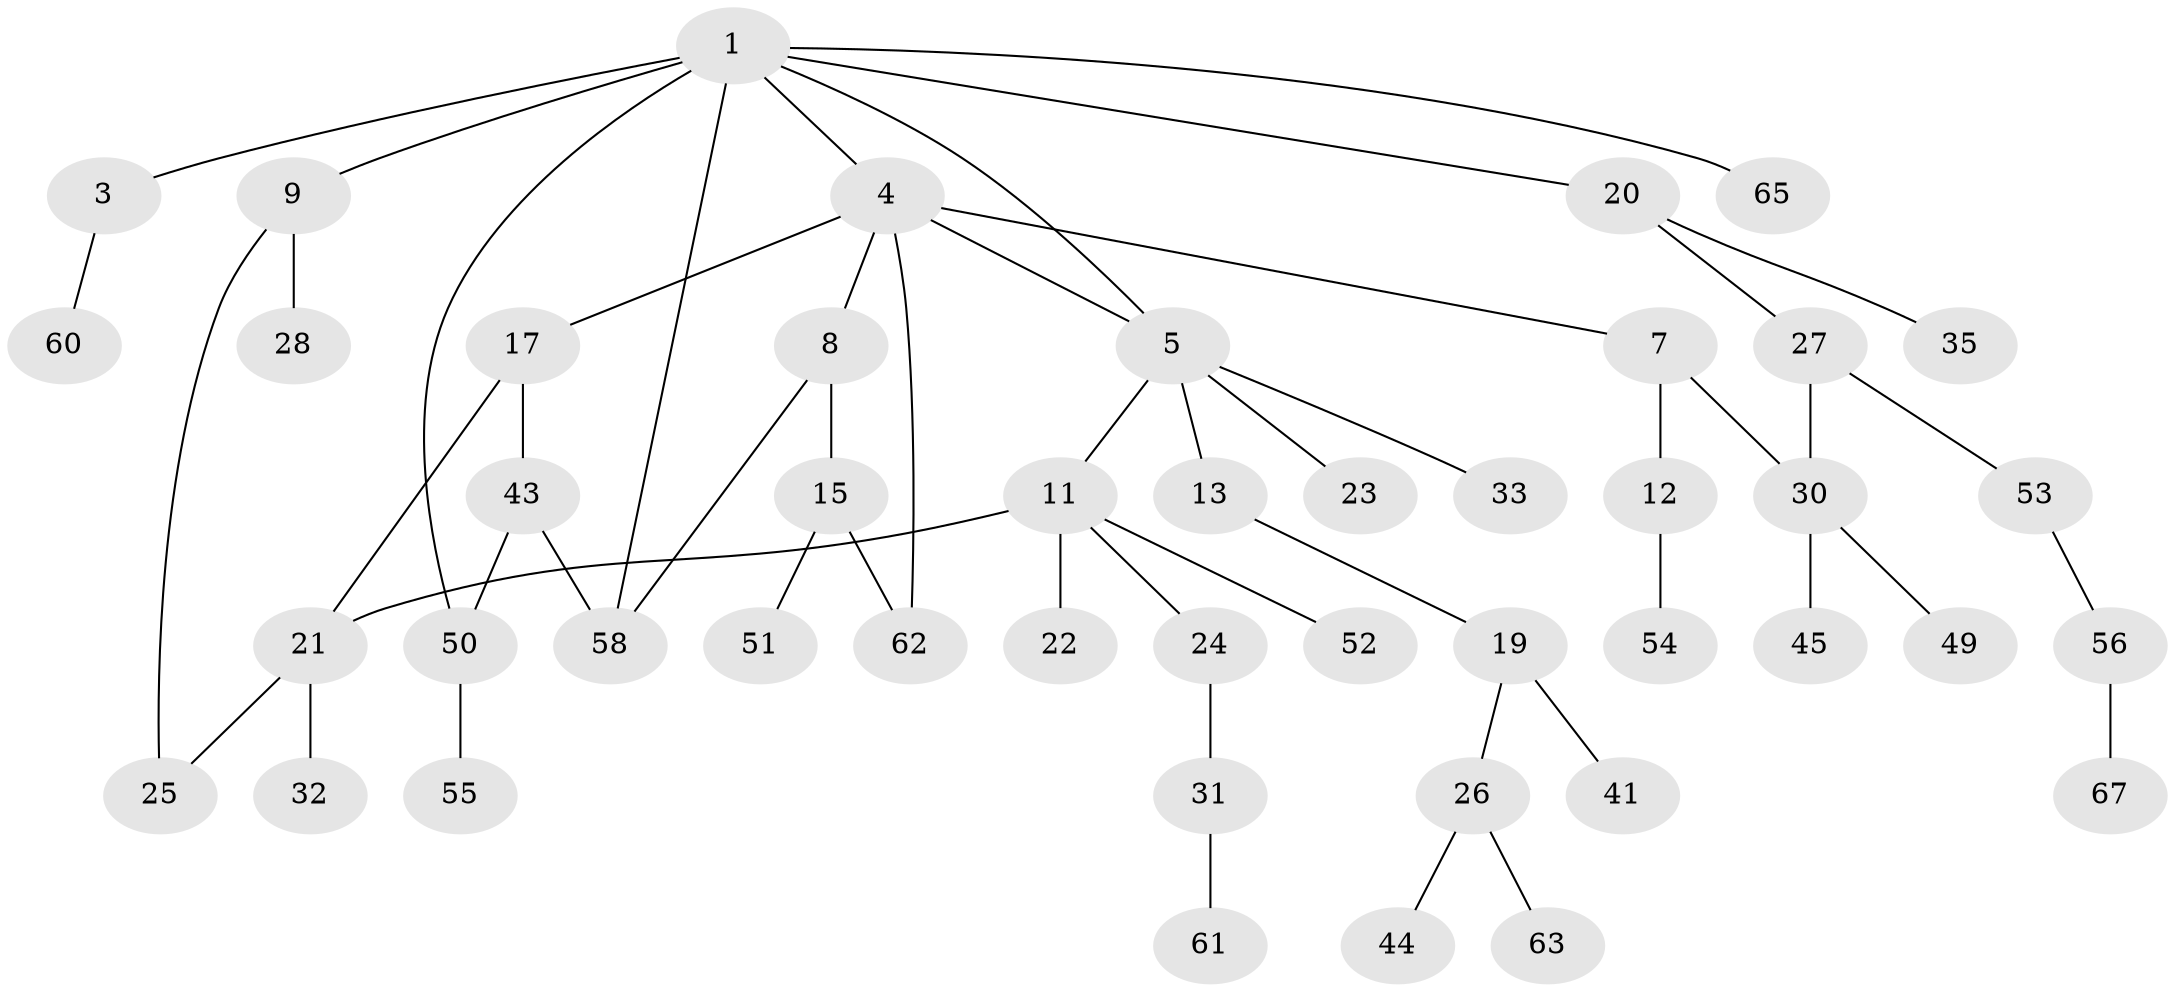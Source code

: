 // Generated by graph-tools (version 1.1) at 2025/23/03/03/25 07:23:31]
// undirected, 46 vertices, 53 edges
graph export_dot {
graph [start="1"]
  node [color=gray90,style=filled];
  1 [super="+2"];
  3 [super="+39"];
  4 [super="+6"];
  5 [super="+10"];
  7 [super="+14"];
  8 [super="+46"];
  9 [super="+16"];
  11 [super="+37"];
  12;
  13;
  15 [super="+48"];
  17 [super="+18"];
  19;
  20 [super="+64"];
  21 [super="+34"];
  22 [super="+42"];
  23;
  24;
  25;
  26 [super="+29"];
  27 [super="+40"];
  28;
  30 [super="+38"];
  31;
  32 [super="+36"];
  33;
  35;
  41 [super="+47"];
  43;
  44;
  45;
  49;
  50 [super="+59"];
  51 [super="+66"];
  52;
  53;
  54;
  55;
  56 [super="+57"];
  58;
  60;
  61;
  62;
  63;
  65;
  67;
  1 -- 3;
  1 -- 4;
  1 -- 20;
  1 -- 50;
  1 -- 58;
  1 -- 65;
  1 -- 5;
  1 -- 9;
  3 -- 60;
  4 -- 8;
  4 -- 5;
  4 -- 17;
  4 -- 62;
  4 -- 7;
  5 -- 13;
  5 -- 23;
  5 -- 33;
  5 -- 11;
  7 -- 12;
  7 -- 30;
  8 -- 15;
  8 -- 58;
  9 -- 28;
  9 -- 25;
  11 -- 21;
  11 -- 22;
  11 -- 24;
  11 -- 52;
  12 -- 54;
  13 -- 19;
  15 -- 51;
  15 -- 62;
  17 -- 43;
  17 -- 21;
  19 -- 26;
  19 -- 41;
  20 -- 27;
  20 -- 35;
  21 -- 32 [weight=2];
  21 -- 25;
  24 -- 31;
  26 -- 44;
  26 -- 63;
  27 -- 30;
  27 -- 53;
  30 -- 45;
  30 -- 49;
  31 -- 61;
  43 -- 58;
  43 -- 50;
  50 -- 55;
  53 -- 56;
  56 -- 67;
}
